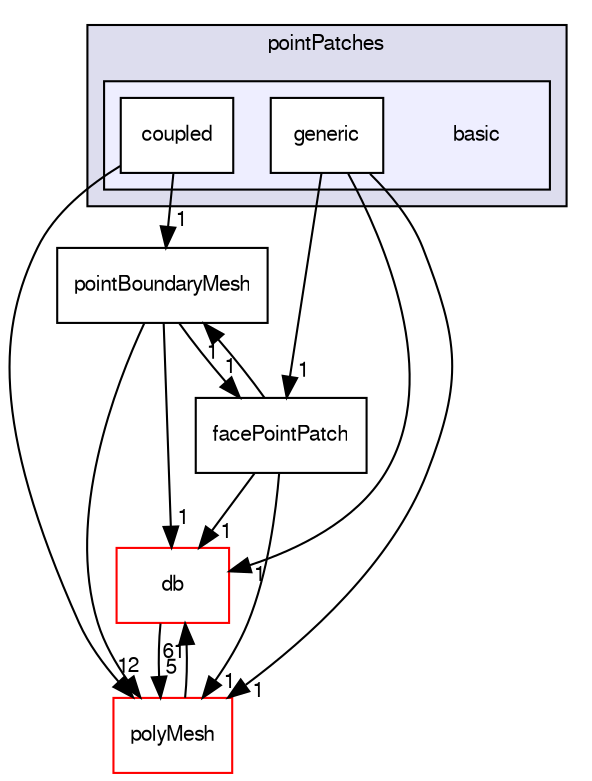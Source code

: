 digraph "src/OpenFOAM/meshes/pointMesh/pointPatches/basic" {
  bgcolor=transparent;
  compound=true
  node [ fontsize="10", fontname="FreeSans"];
  edge [ labelfontsize="10", labelfontname="FreeSans"];
  subgraph clusterdir_0b50d648241520de5cf03d68a603ea6e {
    graph [ bgcolor="#ddddee", pencolor="black", label="pointPatches" fontname="FreeSans", fontsize="10", URL="dir_0b50d648241520de5cf03d68a603ea6e.html"]
  subgraph clusterdir_0dd671b9b24893c9c3ff453a60d0022b {
    graph [ bgcolor="#eeeeff", pencolor="black", label="" URL="dir_0dd671b9b24893c9c3ff453a60d0022b.html"];
    dir_0dd671b9b24893c9c3ff453a60d0022b [shape=plaintext label="basic"];
    dir_697b38850c64f4f7b01b917c5d9bbcca [shape=box label="coupled" color="black" fillcolor="white" style="filled" URL="dir_697b38850c64f4f7b01b917c5d9bbcca.html"];
    dir_9b8cf73abf3c970e883c2d25fdd9d246 [shape=box label="generic" color="black" fillcolor="white" style="filled" URL="dir_9b8cf73abf3c970e883c2d25fdd9d246.html"];
  }
  }
  dir_63c634f7a7cfd679ac26c67fb30fc32f [shape=box label="db" color="red" URL="dir_63c634f7a7cfd679ac26c67fb30fc32f.html"];
  dir_b331248a108c86b71e58f49053a85c82 [shape=box label="pointBoundaryMesh" URL="dir_b331248a108c86b71e58f49053a85c82.html"];
  dir_5e5a63cb97aae3d01c8e98f0c14953bc [shape=box label="polyMesh" color="red" URL="dir_5e5a63cb97aae3d01c8e98f0c14953bc.html"];
  dir_602eb11747eaf9b0ac10527ada580b7b [shape=box label="facePointPatch" URL="dir_602eb11747eaf9b0ac10527ada580b7b.html"];
  dir_b331248a108c86b71e58f49053a85c82->dir_63c634f7a7cfd679ac26c67fb30fc32f [headlabel="1", labeldistance=1.5 headhref="dir_002082_001787.html"];
  dir_b331248a108c86b71e58f49053a85c82->dir_5e5a63cb97aae3d01c8e98f0c14953bc [headlabel="2", labeldistance=1.5 headhref="dir_002082_002103.html"];
  dir_b331248a108c86b71e58f49053a85c82->dir_602eb11747eaf9b0ac10527ada580b7b [headlabel="1", labeldistance=1.5 headhref="dir_002082_002101.html"];
  dir_63c634f7a7cfd679ac26c67fb30fc32f->dir_5e5a63cb97aae3d01c8e98f0c14953bc [headlabel="5", labeldistance=1.5 headhref="dir_001787_002103.html"];
  dir_5e5a63cb97aae3d01c8e98f0c14953bc->dir_63c634f7a7cfd679ac26c67fb30fc32f [headlabel="61", labeldistance=1.5 headhref="dir_002103_001787.html"];
  dir_9b8cf73abf3c970e883c2d25fdd9d246->dir_63c634f7a7cfd679ac26c67fb30fc32f [headlabel="1", labeldistance=1.5 headhref="dir_002087_001787.html"];
  dir_9b8cf73abf3c970e883c2d25fdd9d246->dir_5e5a63cb97aae3d01c8e98f0c14953bc [headlabel="1", labeldistance=1.5 headhref="dir_002087_002103.html"];
  dir_9b8cf73abf3c970e883c2d25fdd9d246->dir_602eb11747eaf9b0ac10527ada580b7b [headlabel="1", labeldistance=1.5 headhref="dir_002087_002101.html"];
  dir_602eb11747eaf9b0ac10527ada580b7b->dir_63c634f7a7cfd679ac26c67fb30fc32f [headlabel="1", labeldistance=1.5 headhref="dir_002101_001787.html"];
  dir_602eb11747eaf9b0ac10527ada580b7b->dir_b331248a108c86b71e58f49053a85c82 [headlabel="1", labeldistance=1.5 headhref="dir_002101_002082.html"];
  dir_602eb11747eaf9b0ac10527ada580b7b->dir_5e5a63cb97aae3d01c8e98f0c14953bc [headlabel="1", labeldistance=1.5 headhref="dir_002101_002103.html"];
  dir_697b38850c64f4f7b01b917c5d9bbcca->dir_b331248a108c86b71e58f49053a85c82 [headlabel="1", labeldistance=1.5 headhref="dir_002086_002082.html"];
  dir_697b38850c64f4f7b01b917c5d9bbcca->dir_5e5a63cb97aae3d01c8e98f0c14953bc [headlabel="1", labeldistance=1.5 headhref="dir_002086_002103.html"];
}
